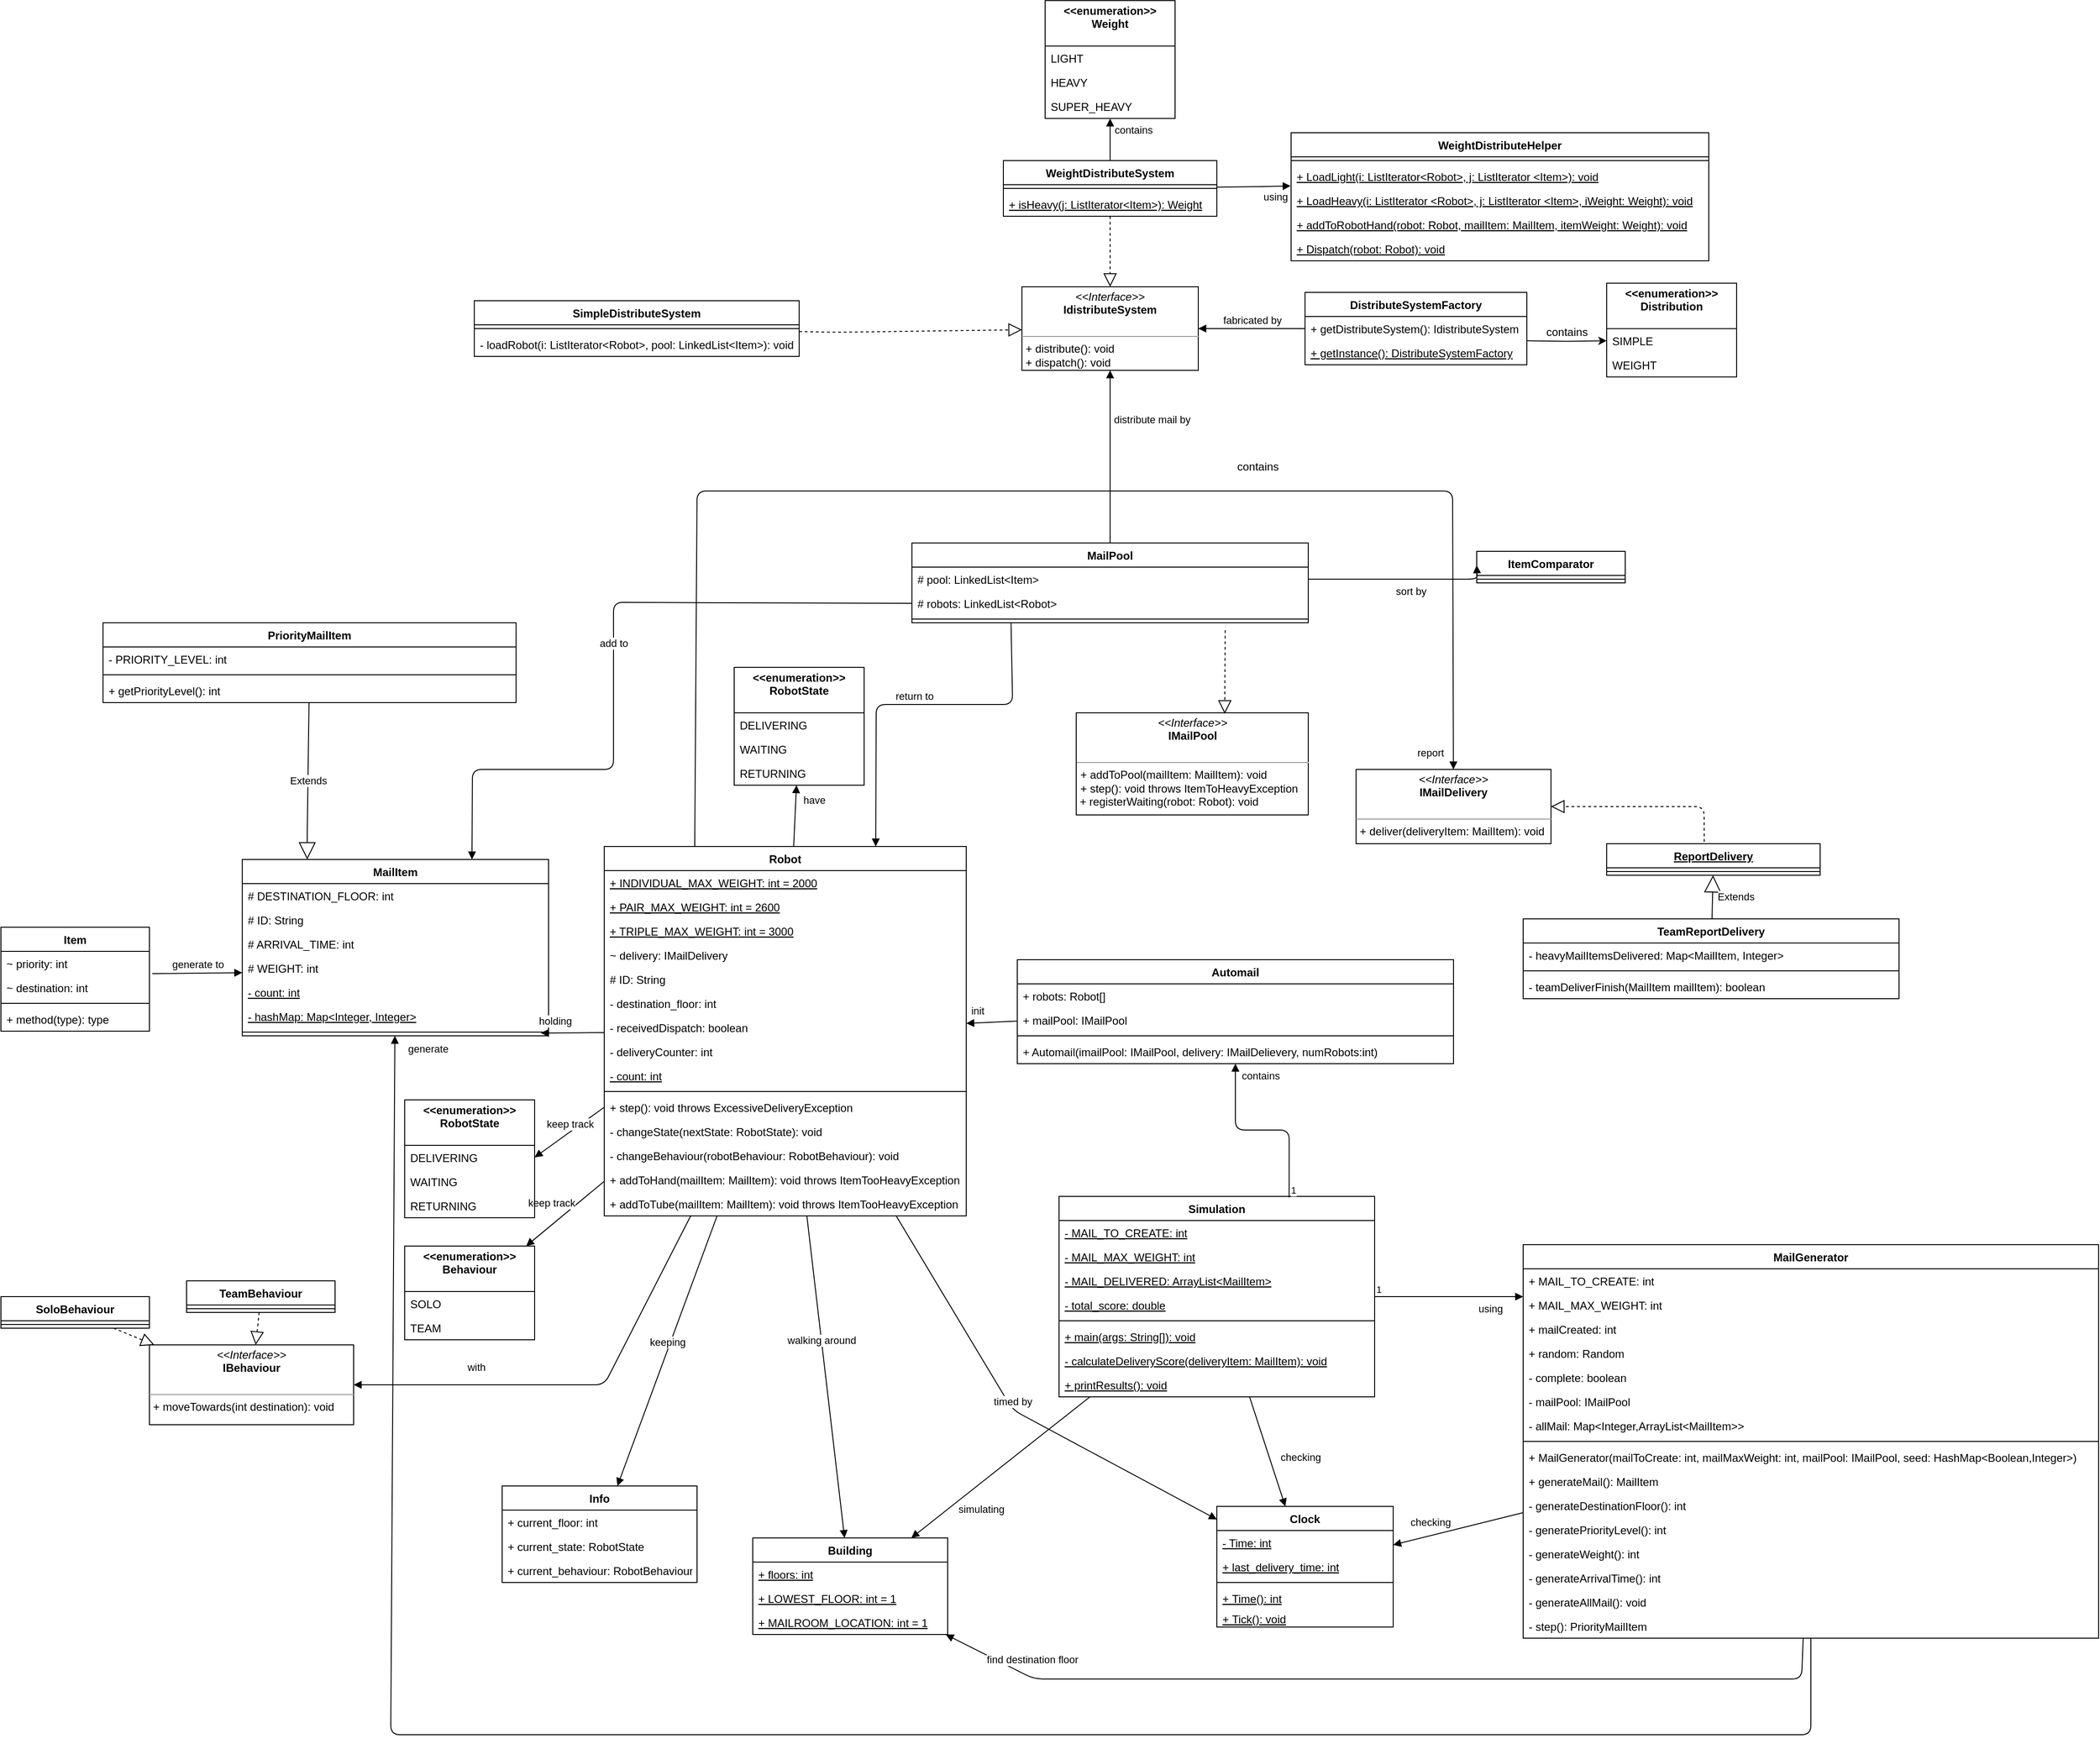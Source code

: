 <mxfile version="10.6.5" type="device"><diagram id="WMBy4JNzaj6uFM6D7WlH" name="Page-1"><mxGraphModel dx="3984" dy="2542" grid="1" gridSize="10" guides="1" tooltips="1" connect="1" arrows="1" fold="1" page="1" pageScale="1" pageWidth="827" pageHeight="1169" math="0" shadow="0"><root><mxCell id="0"/><mxCell id="1" parent="0"/><mxCell id="nnWmIQtjTR-0IdJRERVG-1" value="Simulation" style="swimlane;fontStyle=1;align=center;verticalAlign=top;childLayout=stackLayout;horizontal=1;startSize=26;horizontalStack=0;resizeParent=1;resizeParentMax=0;resizeLast=0;collapsible=1;marginBottom=0;" parent="1" vertex="1"><mxGeometry x="-50" y="510" width="340" height="216" as="geometry"/></mxCell><mxCell id="nnWmIQtjTR-0IdJRERVG-2" value="- MAIL_TO_CREATE: int&#10;&#10;" style="text;strokeColor=none;fillColor=none;align=left;verticalAlign=top;spacingLeft=4;spacingRight=4;overflow=hidden;rotatable=0;points=[[0,0.5],[1,0.5]];portConstraint=eastwest;fontStyle=4" parent="nnWmIQtjTR-0IdJRERVG-1" vertex="1"><mxGeometry y="26" width="340" height="26" as="geometry"/></mxCell><mxCell id="nnWmIQtjTR-0IdJRERVG-5" value="- MAIL_MAX_WEIGHT: int&#10;" style="text;strokeColor=none;fillColor=none;align=left;verticalAlign=top;spacingLeft=4;spacingRight=4;overflow=hidden;rotatable=0;points=[[0,0.5],[1,0.5]];portConstraint=eastwest;fontStyle=4" parent="nnWmIQtjTR-0IdJRERVG-1" vertex="1"><mxGeometry y="52" width="340" height="26" as="geometry"/></mxCell><mxCell id="nnWmIQtjTR-0IdJRERVG-6" value="- MAIL_DELIVERED: ArrayList&lt;MailItem&gt;&#10;" style="text;strokeColor=none;fillColor=none;align=left;verticalAlign=top;spacingLeft=4;spacingRight=4;overflow=hidden;rotatable=0;points=[[0,0.5],[1,0.5]];portConstraint=eastwest;fontStyle=4" parent="nnWmIQtjTR-0IdJRERVG-1" vertex="1"><mxGeometry y="78" width="340" height="26" as="geometry"/></mxCell><mxCell id="nnWmIQtjTR-0IdJRERVG-7" value="- total_score: double&#10;" style="text;strokeColor=none;fillColor=none;align=left;verticalAlign=top;spacingLeft=4;spacingRight=4;overflow=hidden;rotatable=0;points=[[0,0.5],[1,0.5]];portConstraint=eastwest;fontStyle=4" parent="nnWmIQtjTR-0IdJRERVG-1" vertex="1"><mxGeometry y="104" width="340" height="26" as="geometry"/></mxCell><mxCell id="nnWmIQtjTR-0IdJRERVG-3" value="" style="line;strokeWidth=1;fillColor=none;align=left;verticalAlign=middle;spacingTop=-1;spacingLeft=3;spacingRight=3;rotatable=0;labelPosition=right;points=[];portConstraint=eastwest;" parent="nnWmIQtjTR-0IdJRERVG-1" vertex="1"><mxGeometry y="130" width="340" height="8" as="geometry"/></mxCell><mxCell id="nnWmIQtjTR-0IdJRERVG-4" value="+ main(args: String[]): void" style="text;strokeColor=none;fillColor=none;align=left;verticalAlign=top;spacingLeft=4;spacingRight=4;overflow=hidden;rotatable=0;points=[[0,0.5],[1,0.5]];portConstraint=eastwest;fontStyle=4" parent="nnWmIQtjTR-0IdJRERVG-1" vertex="1"><mxGeometry y="138" width="340" height="26" as="geometry"/></mxCell><mxCell id="nnWmIQtjTR-0IdJRERVG-8" value="- calculateDeliveryScore(deliveryItem: MailItem): void&#10;" style="text;strokeColor=none;fillColor=none;align=left;verticalAlign=top;spacingLeft=4;spacingRight=4;overflow=hidden;rotatable=0;points=[[0,0.5],[1,0.5]];portConstraint=eastwest;fontStyle=4" parent="nnWmIQtjTR-0IdJRERVG-1" vertex="1"><mxGeometry y="164" width="340" height="26" as="geometry"/></mxCell><mxCell id="nnWmIQtjTR-0IdJRERVG-9" value="+ printResults(): void&#10;" style="text;strokeColor=none;fillColor=none;align=left;verticalAlign=top;spacingLeft=4;spacingRight=4;overflow=hidden;rotatable=0;points=[[0,0.5],[1,0.5]];portConstraint=eastwest;fontStyle=4" parent="nnWmIQtjTR-0IdJRERVG-1" vertex="1"><mxGeometry y="190" width="340" height="26" as="geometry"/></mxCell><mxCell id="nnWmIQtjTR-0IdJRERVG-10" value="ReportDelivery" style="swimlane;fontStyle=5;align=center;verticalAlign=top;childLayout=stackLayout;horizontal=1;startSize=26;horizontalStack=0;resizeParent=1;resizeParentMax=0;resizeLast=0;collapsible=1;marginBottom=0;" parent="1" vertex="1"><mxGeometry x="540" y="130" width="230" height="34" as="geometry"/></mxCell><mxCell id="nnWmIQtjTR-0IdJRERVG-12" value="" style="line;strokeWidth=1;fillColor=none;align=left;verticalAlign=middle;spacingTop=-1;spacingLeft=3;spacingRight=3;rotatable=0;labelPosition=right;points=[];portConstraint=eastwest;" parent="nnWmIQtjTR-0IdJRERVG-10" vertex="1"><mxGeometry y="26" width="230" height="8" as="geometry"/></mxCell><mxCell id="nnWmIQtjTR-0IdJRERVG-21" value="&lt;p style=&quot;margin: 0px ; margin-top: 4px ; text-align: center&quot;&gt;&lt;i&gt;&amp;lt;&amp;lt;Interface&amp;gt;&amp;gt;&lt;/i&gt;&lt;br&gt;&lt;b&gt;IMailDelivery&lt;/b&gt;&lt;/p&gt;&lt;p style=&quot;margin: 0px ; margin-left: 4px&quot;&gt;&lt;br&gt;&lt;/p&gt;&lt;hr size=&quot;1&quot;&gt;&lt;p style=&quot;margin: 0px ; margin-left: 4px&quot;&gt;+ deliver(deliveryItem: MailItem): void&lt;br&gt;&lt;/p&gt;&lt;div&gt;&lt;br&gt;&lt;/div&gt;" style="verticalAlign=top;align=left;overflow=fill;fontSize=12;fontFamily=Helvetica;html=1;" parent="1" vertex="1"><mxGeometry x="270" y="50" width="210" height="80" as="geometry"/></mxCell><mxCell id="nnWmIQtjTR-0IdJRERVG-22" value="" style="endArrow=block;dashed=1;endFill=0;endSize=12;html=1;exitX=0.457;exitY=-0.059;exitDx=0;exitDy=0;exitPerimeter=0;" parent="1" source="nnWmIQtjTR-0IdJRERVG-10" target="nnWmIQtjTR-0IdJRERVG-21" edge="1"><mxGeometry width="160" relative="1" as="geometry"><mxPoint x="610" y="90" as="sourcePoint"/><mxPoint x="690" y="40" as="targetPoint"/><Array as="points"><mxPoint x="645" y="90"/></Array></mxGeometry></mxCell><mxCell id="KA7qS1q_nax6z3Kg3rgi-1" value="Automail" style="swimlane;fontStyle=1;align=center;verticalAlign=top;childLayout=stackLayout;horizontal=1;startSize=26;horizontalStack=0;resizeParent=1;resizeParentMax=0;resizeLast=0;collapsible=1;marginBottom=0;" parent="1" vertex="1"><mxGeometry x="-95" y="255" width="470" height="112" as="geometry"/></mxCell><mxCell id="KA7qS1q_nax6z3Kg3rgi-2" value="+ robots: Robot[]" style="text;strokeColor=none;fillColor=none;align=left;verticalAlign=top;spacingLeft=4;spacingRight=4;overflow=hidden;rotatable=0;points=[[0,0.5],[1,0.5]];portConstraint=eastwest;" parent="KA7qS1q_nax6z3Kg3rgi-1" vertex="1"><mxGeometry y="26" width="470" height="26" as="geometry"/></mxCell><mxCell id="KA7qS1q_nax6z3Kg3rgi-5" value="+ mailPool: IMailPool" style="text;strokeColor=none;fillColor=none;align=left;verticalAlign=top;spacingLeft=4;spacingRight=4;overflow=hidden;rotatable=0;points=[[0,0.5],[1,0.5]];portConstraint=eastwest;" parent="KA7qS1q_nax6z3Kg3rgi-1" vertex="1"><mxGeometry y="52" width="470" height="26" as="geometry"/></mxCell><mxCell id="KA7qS1q_nax6z3Kg3rgi-3" value="" style="line;strokeWidth=1;fillColor=none;align=left;verticalAlign=middle;spacingTop=-1;spacingLeft=3;spacingRight=3;rotatable=0;labelPosition=right;points=[];portConstraint=eastwest;" parent="KA7qS1q_nax6z3Kg3rgi-1" vertex="1"><mxGeometry y="78" width="470" height="8" as="geometry"/></mxCell><mxCell id="KA7qS1q_nax6z3Kg3rgi-4" value="+ Automail(imailPool: IMailPool, delivery: IMailDelievery, numRobots:int)&#10;&#10;" style="text;strokeColor=none;fillColor=none;align=left;verticalAlign=top;spacingLeft=4;spacingRight=4;overflow=hidden;rotatable=0;points=[[0,0.5],[1,0.5]];portConstraint=eastwest;" parent="KA7qS1q_nax6z3Kg3rgi-1" vertex="1"><mxGeometry y="86" width="470" height="26" as="geometry"/></mxCell><mxCell id="KA7qS1q_nax6z3Kg3rgi-8" value="contains&lt;br&gt;" style="endArrow=block;endFill=1;html=1;edgeStyle=orthogonalEdgeStyle;align=left;verticalAlign=top;exitX=0.729;exitY=0.005;exitDx=0;exitDy=0;exitPerimeter=0;" parent="1" source="nnWmIQtjTR-0IdJRERVG-1" target="KA7qS1q_nax6z3Kg3rgi-1" edge="1"><mxGeometry x="1" y="-5" relative="1" as="geometry"><mxPoint x="-100" y="750" as="sourcePoint"/><mxPoint x="60" y="750" as="targetPoint"/><mxPoint as="offset"/></mxGeometry></mxCell><mxCell id="KA7qS1q_nax6z3Kg3rgi-9" value="1" style="resizable=0;html=1;align=left;verticalAlign=bottom;labelBackgroundColor=#ffffff;fontSize=10;" parent="KA7qS1q_nax6z3Kg3rgi-8" connectable="0" vertex="1"><mxGeometry x="-1" relative="1" as="geometry"/></mxCell><mxCell id="KA7qS1q_nax6z3Kg3rgi-12" value="&lt;p style=&quot;margin: 0px ; margin-top: 4px ; text-align: center&quot;&gt;&lt;i&gt;&amp;lt;&amp;lt;Interface&amp;gt;&amp;gt;&lt;/i&gt;&lt;br&gt;&lt;b&gt;IMailPool&lt;/b&gt;&lt;/p&gt;&lt;p style=&quot;margin: 0px ; margin-left: 4px&quot;&gt;&lt;br&gt;&lt;/p&gt;&lt;hr size=&quot;1&quot;&gt;&lt;p style=&quot;margin: 0px ; margin-left: 4px&quot;&gt;+ addToPool(mailItem: MailItem): void&lt;br&gt;&lt;/p&gt;&lt;p style=&quot;margin: 0px ; margin-left: 4px&quot;&gt;+ step(): void throws ItemToHeavyException&lt;br&gt;&lt;/p&gt;&lt;div&gt;&amp;nbsp;+ registerWaiting(robot: Robot): void&lt;br&gt;&lt;/div&gt;" style="verticalAlign=top;align=left;overflow=fill;fontSize=12;fontFamily=Helvetica;html=1;" parent="1" vertex="1"><mxGeometry x="-31.5" y="-11" width="250" height="110" as="geometry"/></mxCell><mxCell id="KA7qS1q_nax6z3Kg3rgi-16" value="MailPool" style="swimlane;fontStyle=1;align=center;verticalAlign=top;childLayout=stackLayout;horizontal=1;startSize=26;horizontalStack=0;resizeParent=1;resizeParentMax=0;resizeLast=0;collapsible=1;marginBottom=0;" parent="1" vertex="1"><mxGeometry x="-208.5" y="-194" width="427" height="86" as="geometry"/></mxCell><mxCell id="KA7qS1q_nax6z3Kg3rgi-17" value="# pool: LinkedList&lt;Item&gt;" style="text;strokeColor=none;fillColor=none;align=left;verticalAlign=top;spacingLeft=4;spacingRight=4;overflow=hidden;rotatable=0;points=[[0,0.5],[1,0.5]];portConstraint=eastwest;" parent="KA7qS1q_nax6z3Kg3rgi-16" vertex="1"><mxGeometry y="26" width="427" height="26" as="geometry"/></mxCell><mxCell id="KA7qS1q_nax6z3Kg3rgi-23" value="# robots: LinkedList&lt;Robot&gt;" style="text;strokeColor=none;fillColor=none;align=left;verticalAlign=top;spacingLeft=4;spacingRight=4;overflow=hidden;rotatable=0;points=[[0,0.5],[1,0.5]];portConstraint=eastwest;" parent="KA7qS1q_nax6z3Kg3rgi-16" vertex="1"><mxGeometry y="52" width="427" height="26" as="geometry"/></mxCell><mxCell id="KA7qS1q_nax6z3Kg3rgi-18" value="" style="line;strokeWidth=1;fillColor=none;align=left;verticalAlign=middle;spacingTop=-1;spacingLeft=3;spacingRight=3;rotatable=0;labelPosition=right;points=[];portConstraint=eastwest;" parent="KA7qS1q_nax6z3Kg3rgi-16" vertex="1"><mxGeometry y="78" width="427" height="8" as="geometry"/></mxCell><mxCell id="KA7qS1q_nax6z3Kg3rgi-25" value="Robot" style="swimlane;fontStyle=1;align=center;verticalAlign=top;childLayout=stackLayout;horizontal=1;startSize=26;horizontalStack=0;resizeParent=1;resizeParentMax=0;resizeLast=0;collapsible=1;marginBottom=0;" parent="1" vertex="1"><mxGeometry x="-540" y="133" width="390" height="398" as="geometry"/></mxCell><mxCell id="KA7qS1q_nax6z3Kg3rgi-26" value="+ INDIVIDUAL_MAX_WEIGHT: int = 2000&#10;" style="text;strokeColor=none;fillColor=none;align=left;verticalAlign=top;spacingLeft=4;spacingRight=4;overflow=hidden;rotatable=0;points=[[0,0.5],[1,0.5]];portConstraint=eastwest;fontStyle=4" parent="KA7qS1q_nax6z3Kg3rgi-25" vertex="1"><mxGeometry y="26" width="390" height="26" as="geometry"/></mxCell><mxCell id="KA7qS1q_nax6z3Kg3rgi-29" value="+ PAIR_MAX_WEIGHT: int = 2600&#10;" style="text;strokeColor=none;fillColor=none;align=left;verticalAlign=top;spacingLeft=4;spacingRight=4;overflow=hidden;rotatable=0;points=[[0,0.5],[1,0.5]];portConstraint=eastwest;fontStyle=4" parent="KA7qS1q_nax6z3Kg3rgi-25" vertex="1"><mxGeometry y="52" width="390" height="26" as="geometry"/></mxCell><mxCell id="KA7qS1q_nax6z3Kg3rgi-30" value="+ TRIPLE_MAX_WEIGHT: int = 3000&#10;" style="text;strokeColor=none;fillColor=none;align=left;verticalAlign=top;spacingLeft=4;spacingRight=4;overflow=hidden;rotatable=0;points=[[0,0.5],[1,0.5]];portConstraint=eastwest;fontStyle=4" parent="KA7qS1q_nax6z3Kg3rgi-25" vertex="1"><mxGeometry y="78" width="390" height="26" as="geometry"/></mxCell><mxCell id="KA7qS1q_nax6z3Kg3rgi-31" value="~ delivery: IMailDelivery&#10;" style="text;strokeColor=none;fillColor=none;align=left;verticalAlign=top;spacingLeft=4;spacingRight=4;overflow=hidden;rotatable=0;points=[[0,0.5],[1,0.5]];portConstraint=eastwest;fontStyle=0" parent="KA7qS1q_nax6z3Kg3rgi-25" vertex="1"><mxGeometry y="104" width="390" height="26" as="geometry"/></mxCell><mxCell id="KA7qS1q_nax6z3Kg3rgi-32" value="# ID: String&#10;" style="text;strokeColor=none;fillColor=none;align=left;verticalAlign=top;spacingLeft=4;spacingRight=4;overflow=hidden;rotatable=0;points=[[0,0.5],[1,0.5]];portConstraint=eastwest;fontStyle=0" parent="KA7qS1q_nax6z3Kg3rgi-25" vertex="1"><mxGeometry y="130" width="390" height="26" as="geometry"/></mxCell><mxCell id="KA7qS1q_nax6z3Kg3rgi-46" value="- destination_floor: int&#10;" style="text;strokeColor=none;fillColor=none;align=left;verticalAlign=top;spacingLeft=4;spacingRight=4;overflow=hidden;rotatable=0;points=[[0,0.5],[1,0.5]];portConstraint=eastwest;fontStyle=0" parent="KA7qS1q_nax6z3Kg3rgi-25" vertex="1"><mxGeometry y="156" width="390" height="26" as="geometry"/></mxCell><mxCell id="KA7qS1q_nax6z3Kg3rgi-52" value="- receivedDispatch: boolean&#10;" style="text;strokeColor=none;fillColor=none;align=left;verticalAlign=top;spacingLeft=4;spacingRight=4;overflow=hidden;rotatable=0;points=[[0,0.5],[1,0.5]];portConstraint=eastwest;fontStyle=0" parent="KA7qS1q_nax6z3Kg3rgi-25" vertex="1"><mxGeometry y="182" width="390" height="26" as="geometry"/></mxCell><mxCell id="KA7qS1q_nax6z3Kg3rgi-70" value="- deliveryCounter: int&#10;" style="text;strokeColor=none;fillColor=none;align=left;verticalAlign=top;spacingLeft=4;spacingRight=4;overflow=hidden;rotatable=0;points=[[0,0.5],[1,0.5]];portConstraint=eastwest;fontStyle=0" parent="KA7qS1q_nax6z3Kg3rgi-25" vertex="1"><mxGeometry y="208" width="390" height="26" as="geometry"/></mxCell><mxCell id="KA7qS1q_nax6z3Kg3rgi-98" value="- count: int&#10;" style="text;strokeColor=none;fillColor=none;align=left;verticalAlign=top;spacingLeft=4;spacingRight=4;overflow=hidden;rotatable=0;points=[[0,0.5],[1,0.5]];portConstraint=eastwest;fontStyle=4" parent="KA7qS1q_nax6z3Kg3rgi-25" vertex="1"><mxGeometry y="234" width="390" height="26" as="geometry"/></mxCell><mxCell id="KA7qS1q_nax6z3Kg3rgi-27" value="" style="line;strokeWidth=1;fillColor=none;align=left;verticalAlign=middle;spacingTop=-1;spacingLeft=3;spacingRight=3;rotatable=0;labelPosition=right;points=[];portConstraint=eastwest;" parent="KA7qS1q_nax6z3Kg3rgi-25" vertex="1"><mxGeometry y="260" width="390" height="8" as="geometry"/></mxCell><mxCell id="KA7qS1q_nax6z3Kg3rgi-88" value="+ step(): void throws ExcessiveDeliveryException&#10;" style="text;strokeColor=none;fillColor=none;align=left;verticalAlign=top;spacingLeft=4;spacingRight=4;overflow=hidden;rotatable=0;points=[[0,0.5],[1,0.5]];portConstraint=eastwest;" parent="KA7qS1q_nax6z3Kg3rgi-25" vertex="1"><mxGeometry y="268" width="390" height="26" as="geometry"/></mxCell><mxCell id="KA7qS1q_nax6z3Kg3rgi-94" value="- changeState(nextState: RobotState): void&#10;" style="text;strokeColor=none;fillColor=none;align=left;verticalAlign=top;spacingLeft=4;spacingRight=4;overflow=hidden;rotatable=0;points=[[0,0.5],[1,0.5]];portConstraint=eastwest;" parent="KA7qS1q_nax6z3Kg3rgi-25" vertex="1"><mxGeometry y="294" width="390" height="26" as="geometry"/></mxCell><mxCell id="0-s6yLmF2uElzTQCqAU0-92" value="- changeBehaviour(robotBehaviour: RobotBehaviour): void&#10;" style="text;strokeColor=none;fillColor=none;align=left;verticalAlign=top;spacingLeft=4;spacingRight=4;overflow=hidden;rotatable=0;points=[[0,0.5],[1,0.5]];portConstraint=eastwest;" parent="KA7qS1q_nax6z3Kg3rgi-25" vertex="1"><mxGeometry y="320" width="390" height="26" as="geometry"/></mxCell><mxCell id="KA7qS1q_nax6z3Kg3rgi-100" value="+ addToHand(mailItem: MailItem): void throws ItemTooHeavyException&#10;" style="text;strokeColor=none;fillColor=none;align=left;verticalAlign=top;spacingLeft=4;spacingRight=4;overflow=hidden;rotatable=0;points=[[0,0.5],[1,0.5]];portConstraint=eastwest;" parent="KA7qS1q_nax6z3Kg3rgi-25" vertex="1"><mxGeometry y="346" width="390" height="26" as="geometry"/></mxCell><mxCell id="KA7qS1q_nax6z3Kg3rgi-104" value="+ addToTube(mailItem: MailItem): void throws ItemTooHeavyException&#10;" style="text;strokeColor=none;fillColor=none;align=left;verticalAlign=top;spacingLeft=4;spacingRight=4;overflow=hidden;rotatable=0;points=[[0,0.5],[1,0.5]];portConstraint=eastwest;" parent="KA7qS1q_nax6z3Kg3rgi-25" vertex="1"><mxGeometry y="372" width="390" height="26" as="geometry"/></mxCell><mxCell id="KA7qS1q_nax6z3Kg3rgi-40" value="&lt;&lt;enumeration&gt;&gt;&#10;RobotState&#10; " style="swimlane;fontStyle=1;childLayout=stackLayout;horizontal=1;startSize=49;fillColor=none;horizontalStack=0;resizeParent=1;resizeParentMax=0;resizeLast=0;collapsible=1;marginBottom=0;" parent="1" vertex="1"><mxGeometry x="-400" y="-60" width="140" height="127" as="geometry"/></mxCell><mxCell id="KA7qS1q_nax6z3Kg3rgi-41" value="DELIVERING" style="text;strokeColor=none;fillColor=none;align=left;verticalAlign=top;spacingLeft=4;spacingRight=4;overflow=hidden;rotatable=0;points=[[0,0.5],[1,0.5]];portConstraint=eastwest;" parent="KA7qS1q_nax6z3Kg3rgi-40" vertex="1"><mxGeometry y="49" width="140" height="26" as="geometry"/></mxCell><mxCell id="KA7qS1q_nax6z3Kg3rgi-42" value="WAITING" style="text;strokeColor=none;fillColor=none;align=left;verticalAlign=top;spacingLeft=4;spacingRight=4;overflow=hidden;rotatable=0;points=[[0,0.5],[1,0.5]];portConstraint=eastwest;" parent="KA7qS1q_nax6z3Kg3rgi-40" vertex="1"><mxGeometry y="75" width="140" height="26" as="geometry"/></mxCell><mxCell id="KA7qS1q_nax6z3Kg3rgi-43" value="RETURNING" style="text;strokeColor=none;fillColor=none;align=left;verticalAlign=top;spacingLeft=4;spacingRight=4;overflow=hidden;rotatable=0;points=[[0,0.5],[1,0.5]];portConstraint=eastwest;" parent="KA7qS1q_nax6z3Kg3rgi-40" vertex="1"><mxGeometry y="101" width="140" height="26" as="geometry"/></mxCell><mxCell id="KA7qS1q_nax6z3Kg3rgi-44" value="have&lt;br&gt;" style="html=1;verticalAlign=bottom;endArrow=block;" parent="1" source="KA7qS1q_nax6z3Kg3rgi-25" target="KA7qS1q_nax6z3Kg3rgi-40" edge="1"><mxGeometry x="0.27" y="-20" width="80" relative="1" as="geometry"><mxPoint x="-330" y="130" as="sourcePoint"/><mxPoint x="-430" y="32" as="targetPoint"/><Array as="points"/><mxPoint as="offset"/></mxGeometry></mxCell><mxCell id="KA7qS1q_nax6z3Kg3rgi-48" value="init&lt;br&gt;" style="html=1;verticalAlign=bottom;endArrow=block;" parent="1" source="KA7qS1q_nax6z3Kg3rgi-1" target="KA7qS1q_nax6z3Kg3rgi-25" edge="1"><mxGeometry x="0.539" y="-4" width="80" relative="1" as="geometry"><mxPoint x="-100" y="304" as="sourcePoint"/><mxPoint x="-140" y="320" as="targetPoint"/><Array as="points"/><mxPoint as="offset"/></mxGeometry></mxCell><mxCell id="KA7qS1q_nax6z3Kg3rgi-51" value="report&lt;br&gt;" style="html=1;verticalAlign=bottom;endArrow=block;exitX=0.25;exitY=0;exitDx=0;exitDy=0;" parent="1" source="KA7qS1q_nax6z3Kg3rgi-25" target="nnWmIQtjTR-0IdJRERVG-21" edge="1"><mxGeometry x="0.987" y="-25" width="80" relative="1" as="geometry"><mxPoint x="-200" y="409.5" as="sourcePoint"/><mxPoint x="-120" y="409.5" as="targetPoint"/><Array as="points"><mxPoint x="-440" y="-250"/><mxPoint x="374" y="-250"/></Array><mxPoint as="offset"/></mxGeometry></mxCell><mxCell id="KA7qS1q_nax6z3Kg3rgi-54" value="MailItem" style="swimlane;fontStyle=1;align=center;verticalAlign=top;childLayout=stackLayout;horizontal=1;startSize=26;horizontalStack=0;resizeParent=1;resizeParentMax=0;resizeLast=0;collapsible=1;marginBottom=0;" parent="1" vertex="1"><mxGeometry x="-930" y="147" width="330" height="190" as="geometry"/></mxCell><mxCell id="KA7qS1q_nax6z3Kg3rgi-55" value="# DESTINATION_FLOOR: int&#10;" style="text;strokeColor=none;fillColor=none;align=left;verticalAlign=top;spacingLeft=4;spacingRight=4;overflow=hidden;rotatable=0;points=[[0,0.5],[1,0.5]];portConstraint=eastwest;fontStyle=0" parent="KA7qS1q_nax6z3Kg3rgi-54" vertex="1"><mxGeometry y="26" width="330" height="26" as="geometry"/></mxCell><mxCell id="KA7qS1q_nax6z3Kg3rgi-58" value="# ID: String&#10;" style="text;strokeColor=none;fillColor=none;align=left;verticalAlign=top;spacingLeft=4;spacingRight=4;overflow=hidden;rotatable=0;points=[[0,0.5],[1,0.5]];portConstraint=eastwest;fontStyle=0" parent="KA7qS1q_nax6z3Kg3rgi-54" vertex="1"><mxGeometry y="52" width="330" height="26" as="geometry"/></mxCell><mxCell id="KA7qS1q_nax6z3Kg3rgi-59" value="# ARRIVAL_TIME: int&#10;" style="text;strokeColor=none;fillColor=none;align=left;verticalAlign=top;spacingLeft=4;spacingRight=4;overflow=hidden;rotatable=0;points=[[0,0.5],[1,0.5]];portConstraint=eastwest;fontStyle=0" parent="KA7qS1q_nax6z3Kg3rgi-54" vertex="1"><mxGeometry y="78" width="330" height="26" as="geometry"/></mxCell><mxCell id="yRvU2GB9vYJJL15PAZtt-32" value="# WEIGHT: int&#10;" style="text;strokeColor=none;fillColor=none;align=left;verticalAlign=top;spacingLeft=4;spacingRight=4;overflow=hidden;rotatable=0;points=[[0,0.5],[1,0.5]];portConstraint=eastwest;fontStyle=0" vertex="1" parent="KA7qS1q_nax6z3Kg3rgi-54"><mxGeometry y="104" width="330" height="26" as="geometry"/></mxCell><mxCell id="yRvU2GB9vYJJL15PAZtt-33" value="- count: int&#10;" style="text;strokeColor=none;fillColor=none;align=left;verticalAlign=top;spacingLeft=4;spacingRight=4;overflow=hidden;rotatable=0;points=[[0,0.5],[1,0.5]];portConstraint=eastwest;fontStyle=4" vertex="1" parent="KA7qS1q_nax6z3Kg3rgi-54"><mxGeometry y="130" width="330" height="26" as="geometry"/></mxCell><mxCell id="KA7qS1q_nax6z3Kg3rgi-60" value="- hashMap: Map&lt;Integer, Integer&gt;&#10;" style="text;strokeColor=none;fillColor=none;align=left;verticalAlign=top;spacingLeft=4;spacingRight=4;overflow=hidden;rotatable=0;points=[[0,0.5],[1,0.5]];portConstraint=eastwest;fontStyle=4" parent="KA7qS1q_nax6z3Kg3rgi-54" vertex="1"><mxGeometry y="156" width="330" height="26" as="geometry"/></mxCell><mxCell id="KA7qS1q_nax6z3Kg3rgi-56" value="" style="line;strokeWidth=1;fillColor=none;align=left;verticalAlign=middle;spacingTop=-1;spacingLeft=3;spacingRight=3;rotatable=0;labelPosition=right;points=[];portConstraint=eastwest;" parent="KA7qS1q_nax6z3Kg3rgi-54" vertex="1"><mxGeometry y="182" width="330" height="8" as="geometry"/></mxCell><mxCell id="KA7qS1q_nax6z3Kg3rgi-68" value="holding&lt;br&gt;" style="html=1;verticalAlign=bottom;endArrow=block;entryX=0.975;entryY=0.625;entryDx=0;entryDy=0;entryPerimeter=0;" parent="1" source="KA7qS1q_nax6z3Kg3rgi-25" target="KA7qS1q_nax6z3Kg3rgi-56" edge="1"><mxGeometry x="0.539" y="-4" width="80" relative="1" as="geometry"><mxPoint x="-570" y="410.5" as="sourcePoint"/><mxPoint x="-600.667" y="384" as="targetPoint"/><mxPoint as="offset"/></mxGeometry></mxCell><mxCell id="KA7qS1q_nax6z3Kg3rgi-113" value="contains&lt;br&gt;" style="text;html=1;" parent="1" vertex="1"><mxGeometry x="140" y="-290" width="60" height="30" as="geometry"/></mxCell><mxCell id="KA7qS1q_nax6z3Kg3rgi-121" value="Extends" style="endArrow=block;endSize=16;endFill=0;html=1;" parent="1" source="KA7qS1q_nax6z3Kg3rgi-126" target="KA7qS1q_nax6z3Kg3rgi-54" edge="1"><mxGeometry width="160" relative="1" as="geometry"><mxPoint x="-765" y="30" as="sourcePoint"/><mxPoint x="-950" y="244" as="targetPoint"/><Array as="points"><mxPoint x="-860" y="120"/><mxPoint x="-860" y="147"/></Array></mxGeometry></mxCell><mxCell id="KA7qS1q_nax6z3Kg3rgi-126" value="PriorityMailItem" style="swimlane;fontStyle=1;align=center;verticalAlign=top;childLayout=stackLayout;horizontal=1;startSize=26;horizontalStack=0;resizeParent=1;resizeParentMax=0;resizeLast=0;collapsible=1;marginBottom=0;" parent="1" vertex="1"><mxGeometry x="-1080" y="-108" width="445" height="86" as="geometry"/></mxCell><mxCell id="KA7qS1q_nax6z3Kg3rgi-127" value="- PRIORITY_LEVEL: int&#10;" style="text;strokeColor=none;fillColor=none;align=left;verticalAlign=top;spacingLeft=4;spacingRight=4;overflow=hidden;rotatable=0;points=[[0,0.5],[1,0.5]];portConstraint=eastwest;" parent="KA7qS1q_nax6z3Kg3rgi-126" vertex="1"><mxGeometry y="26" width="445" height="26" as="geometry"/></mxCell><mxCell id="KA7qS1q_nax6z3Kg3rgi-128" value="" style="line;strokeWidth=1;fillColor=none;align=left;verticalAlign=middle;spacingTop=-1;spacingLeft=3;spacingRight=3;rotatable=0;labelPosition=right;points=[];portConstraint=eastwest;" parent="KA7qS1q_nax6z3Kg3rgi-126" vertex="1"><mxGeometry y="52" width="445" height="8" as="geometry"/></mxCell><mxCell id="KA7qS1q_nax6z3Kg3rgi-130" value="+ getPriorityLevel(): int" style="text;strokeColor=none;fillColor=none;align=left;verticalAlign=top;spacingLeft=4;spacingRight=4;overflow=hidden;rotatable=0;points=[[0,0.5],[1,0.5]];portConstraint=eastwest;" parent="KA7qS1q_nax6z3Kg3rgi-126" vertex="1"><mxGeometry y="60" width="445" height="26" as="geometry"/></mxCell><mxCell id="KA7qS1q_nax6z3Kg3rgi-132" value="Clock" style="swimlane;fontStyle=1;align=center;verticalAlign=top;childLayout=stackLayout;horizontal=1;startSize=26;horizontalStack=0;resizeParent=1;resizeParentMax=0;resizeLast=0;collapsible=1;marginBottom=0;" parent="1" vertex="1"><mxGeometry x="120" y="844" width="190" height="130" as="geometry"/></mxCell><mxCell id="KA7qS1q_nax6z3Kg3rgi-133" value="- Time: int" style="text;strokeColor=none;fillColor=none;align=left;verticalAlign=top;spacingLeft=4;spacingRight=4;overflow=hidden;rotatable=0;points=[[0,0.5],[1,0.5]];portConstraint=eastwest;fontStyle=4" parent="KA7qS1q_nax6z3Kg3rgi-132" vertex="1"><mxGeometry y="26" width="190" height="26" as="geometry"/></mxCell><mxCell id="KA7qS1q_nax6z3Kg3rgi-136" value="+ last_delivery_time: int&#10;" style="text;strokeColor=none;fillColor=none;align=left;verticalAlign=top;spacingLeft=4;spacingRight=4;overflow=hidden;rotatable=0;points=[[0,0.5],[1,0.5]];portConstraint=eastwest;fontStyle=4" parent="KA7qS1q_nax6z3Kg3rgi-132" vertex="1"><mxGeometry y="52" width="190" height="26" as="geometry"/></mxCell><mxCell id="KA7qS1q_nax6z3Kg3rgi-134" value="" style="line;strokeWidth=1;fillColor=none;align=left;verticalAlign=middle;spacingTop=-1;spacingLeft=3;spacingRight=3;rotatable=0;labelPosition=right;points=[];portConstraint=eastwest;" parent="KA7qS1q_nax6z3Kg3rgi-132" vertex="1"><mxGeometry y="78" width="190" height="8" as="geometry"/></mxCell><mxCell id="KA7qS1q_nax6z3Kg3rgi-135" value="+ Time(): int&#10;" style="text;strokeColor=none;fillColor=none;align=left;verticalAlign=top;spacingLeft=4;spacingRight=4;overflow=hidden;rotatable=0;points=[[0,0.5],[1,0.5]];portConstraint=eastwest;fontStyle=4" parent="KA7qS1q_nax6z3Kg3rgi-132" vertex="1"><mxGeometry y="86" width="190" height="22" as="geometry"/></mxCell><mxCell id="KA7qS1q_nax6z3Kg3rgi-137" value="+ Tick(): void&#10;" style="text;strokeColor=none;fillColor=none;align=left;verticalAlign=top;spacingLeft=4;spacingRight=4;overflow=hidden;rotatable=0;points=[[0,0.5],[1,0.5]];portConstraint=eastwest;fontStyle=4" parent="KA7qS1q_nax6z3Kg3rgi-132" vertex="1"><mxGeometry y="108" width="190" height="22" as="geometry"/></mxCell><mxCell id="KA7qS1q_nax6z3Kg3rgi-138" value="Building" style="swimlane;fontStyle=1;childLayout=stackLayout;horizontal=1;startSize=26;fillColor=none;horizontalStack=0;resizeParent=1;resizeParentMax=0;resizeLast=0;collapsible=1;marginBottom=0;" parent="1" vertex="1"><mxGeometry x="-380" y="878" width="210" height="104" as="geometry"/></mxCell><mxCell id="KA7qS1q_nax6z3Kg3rgi-139" value="+ floors: int" style="text;strokeColor=none;fillColor=none;align=left;verticalAlign=top;spacingLeft=4;spacingRight=4;overflow=hidden;rotatable=0;points=[[0,0.5],[1,0.5]];portConstraint=eastwest;fontStyle=4" parent="KA7qS1q_nax6z3Kg3rgi-138" vertex="1"><mxGeometry y="26" width="210" height="26" as="geometry"/></mxCell><mxCell id="KA7qS1q_nax6z3Kg3rgi-140" value="+ LOWEST_FLOOR: int = 1" style="text;strokeColor=none;fillColor=none;align=left;verticalAlign=top;spacingLeft=4;spacingRight=4;overflow=hidden;rotatable=0;points=[[0,0.5],[1,0.5]];portConstraint=eastwest;fontStyle=4" parent="KA7qS1q_nax6z3Kg3rgi-138" vertex="1"><mxGeometry y="52" width="210" height="26" as="geometry"/></mxCell><mxCell id="KA7qS1q_nax6z3Kg3rgi-141" value="+ MAILROOM_LOCATION: int = 1&#10;" style="text;strokeColor=none;fillColor=none;align=left;verticalAlign=top;spacingLeft=4;spacingRight=4;overflow=hidden;rotatable=0;points=[[0,0.5],[1,0.5]];portConstraint=eastwest;fontStyle=4" parent="KA7qS1q_nax6z3Kg3rgi-138" vertex="1"><mxGeometry y="78" width="210" height="26" as="geometry"/></mxCell><mxCell id="KA7qS1q_nax6z3Kg3rgi-142" value="MailGenerator" style="swimlane;fontStyle=1;align=center;verticalAlign=top;childLayout=stackLayout;horizontal=1;startSize=26;horizontalStack=0;resizeParent=1;resizeParentMax=0;resizeLast=0;collapsible=1;marginBottom=0;" parent="1" vertex="1"><mxGeometry x="450" y="562" width="620" height="424" as="geometry"/></mxCell><mxCell id="KA7qS1q_nax6z3Kg3rgi-143" value="+ MAIL_TO_CREATE: int&#10;" style="text;strokeColor=none;fillColor=none;align=left;verticalAlign=top;spacingLeft=4;spacingRight=4;overflow=hidden;rotatable=0;points=[[0,0.5],[1,0.5]];portConstraint=eastwest;" parent="KA7qS1q_nax6z3Kg3rgi-142" vertex="1"><mxGeometry y="26" width="620" height="26" as="geometry"/></mxCell><mxCell id="KA7qS1q_nax6z3Kg3rgi-146" value="+ MAIL_MAX_WEIGHT: int&#10;" style="text;strokeColor=none;fillColor=none;align=left;verticalAlign=top;spacingLeft=4;spacingRight=4;overflow=hidden;rotatable=0;points=[[0,0.5],[1,0.5]];portConstraint=eastwest;" parent="KA7qS1q_nax6z3Kg3rgi-142" vertex="1"><mxGeometry y="52" width="620" height="26" as="geometry"/></mxCell><mxCell id="KA7qS1q_nax6z3Kg3rgi-147" value="+ mailCreated: int&#10;" style="text;strokeColor=none;fillColor=none;align=left;verticalAlign=top;spacingLeft=4;spacingRight=4;overflow=hidden;rotatable=0;points=[[0,0.5],[1,0.5]];portConstraint=eastwest;" parent="KA7qS1q_nax6z3Kg3rgi-142" vertex="1"><mxGeometry y="78" width="620" height="26" as="geometry"/></mxCell><mxCell id="KA7qS1q_nax6z3Kg3rgi-148" value="+ random: Random&#10;" style="text;strokeColor=none;fillColor=none;align=left;verticalAlign=top;spacingLeft=4;spacingRight=4;overflow=hidden;rotatable=0;points=[[0,0.5],[1,0.5]];portConstraint=eastwest;" parent="KA7qS1q_nax6z3Kg3rgi-142" vertex="1"><mxGeometry y="104" width="620" height="26" as="geometry"/></mxCell><mxCell id="KA7qS1q_nax6z3Kg3rgi-149" value="- complete: boolean&#10;" style="text;strokeColor=none;fillColor=none;align=left;verticalAlign=top;spacingLeft=4;spacingRight=4;overflow=hidden;rotatable=0;points=[[0,0.5],[1,0.5]];portConstraint=eastwest;" parent="KA7qS1q_nax6z3Kg3rgi-142" vertex="1"><mxGeometry y="130" width="620" height="26" as="geometry"/></mxCell><mxCell id="KA7qS1q_nax6z3Kg3rgi-150" value="- mailPool: IMailPool&#10;" style="text;strokeColor=none;fillColor=none;align=left;verticalAlign=top;spacingLeft=4;spacingRight=4;overflow=hidden;rotatable=0;points=[[0,0.5],[1,0.5]];portConstraint=eastwest;" parent="KA7qS1q_nax6z3Kg3rgi-142" vertex="1"><mxGeometry y="156" width="620" height="26" as="geometry"/></mxCell><mxCell id="KA7qS1q_nax6z3Kg3rgi-151" value="- allMail: Map&lt;Integer,ArrayList&lt;MailItem&gt;&gt;&#10;" style="text;strokeColor=none;fillColor=none;align=left;verticalAlign=top;spacingLeft=4;spacingRight=4;overflow=hidden;rotatable=0;points=[[0,0.5],[1,0.5]];portConstraint=eastwest;" parent="KA7qS1q_nax6z3Kg3rgi-142" vertex="1"><mxGeometry y="182" width="620" height="26" as="geometry"/></mxCell><mxCell id="KA7qS1q_nax6z3Kg3rgi-144" value="" style="line;strokeWidth=1;fillColor=none;align=left;verticalAlign=middle;spacingTop=-1;spacingLeft=3;spacingRight=3;rotatable=0;labelPosition=right;points=[];portConstraint=eastwest;" parent="KA7qS1q_nax6z3Kg3rgi-142" vertex="1"><mxGeometry y="208" width="620" height="8" as="geometry"/></mxCell><mxCell id="KA7qS1q_nax6z3Kg3rgi-145" value="+ MailGenerator(mailToCreate: int, mailMaxWeight: int, mailPool: IMailPool, seed: HashMap&lt;Boolean,Integer&gt;)&#10;" style="text;strokeColor=none;fillColor=none;align=left;verticalAlign=top;spacingLeft=4;spacingRight=4;overflow=hidden;rotatable=0;points=[[0,0.5],[1,0.5]];portConstraint=eastwest;" parent="KA7qS1q_nax6z3Kg3rgi-142" vertex="1"><mxGeometry y="216" width="620" height="26" as="geometry"/></mxCell><mxCell id="KA7qS1q_nax6z3Kg3rgi-158" value="+ generateMail(): MailItem&#10;" style="text;strokeColor=none;fillColor=none;align=left;verticalAlign=top;spacingLeft=4;spacingRight=4;overflow=hidden;rotatable=0;points=[[0,0.5],[1,0.5]];portConstraint=eastwest;" parent="KA7qS1q_nax6z3Kg3rgi-142" vertex="1"><mxGeometry y="242" width="620" height="26" as="geometry"/></mxCell><mxCell id="KA7qS1q_nax6z3Kg3rgi-160" value="- generateDestinationFloor(): int&#10;" style="text;strokeColor=none;fillColor=none;align=left;verticalAlign=top;spacingLeft=4;spacingRight=4;overflow=hidden;rotatable=0;points=[[0,0.5],[1,0.5]];portConstraint=eastwest;" parent="KA7qS1q_nax6z3Kg3rgi-142" vertex="1"><mxGeometry y="268" width="620" height="26" as="geometry"/></mxCell><mxCell id="KA7qS1q_nax6z3Kg3rgi-161" value="- generatePriorityLevel(): int&#10;" style="text;strokeColor=none;fillColor=none;align=left;verticalAlign=top;spacingLeft=4;spacingRight=4;overflow=hidden;rotatable=0;points=[[0,0.5],[1,0.5]];portConstraint=eastwest;" parent="KA7qS1q_nax6z3Kg3rgi-142" vertex="1"><mxGeometry y="294" width="620" height="26" as="geometry"/></mxCell><mxCell id="KA7qS1q_nax6z3Kg3rgi-162" value="- generateWeight(): int&#10;" style="text;strokeColor=none;fillColor=none;align=left;verticalAlign=top;spacingLeft=4;spacingRight=4;overflow=hidden;rotatable=0;points=[[0,0.5],[1,0.5]];portConstraint=eastwest;" parent="KA7qS1q_nax6z3Kg3rgi-142" vertex="1"><mxGeometry y="320" width="620" height="26" as="geometry"/></mxCell><mxCell id="KA7qS1q_nax6z3Kg3rgi-163" value="- generateArrivalTime(): int&#10;" style="text;strokeColor=none;fillColor=none;align=left;verticalAlign=top;spacingLeft=4;spacingRight=4;overflow=hidden;rotatable=0;points=[[0,0.5],[1,0.5]];portConstraint=eastwest;" parent="KA7qS1q_nax6z3Kg3rgi-142" vertex="1"><mxGeometry y="346" width="620" height="26" as="geometry"/></mxCell><mxCell id="KA7qS1q_nax6z3Kg3rgi-164" value="- generateAllMail(): void&#10;" style="text;strokeColor=none;fillColor=none;align=left;verticalAlign=top;spacingLeft=4;spacingRight=4;overflow=hidden;rotatable=0;points=[[0,0.5],[1,0.5]];portConstraint=eastwest;" parent="KA7qS1q_nax6z3Kg3rgi-142" vertex="1"><mxGeometry y="372" width="620" height="26" as="geometry"/></mxCell><mxCell id="KA7qS1q_nax6z3Kg3rgi-165" value="- step(): PriorityMailItem&#10;" style="text;strokeColor=none;fillColor=none;align=left;verticalAlign=top;spacingLeft=4;spacingRight=4;overflow=hidden;rotatable=0;points=[[0,0.5],[1,0.5]];portConstraint=eastwest;" parent="KA7qS1q_nax6z3Kg3rgi-142" vertex="1"><mxGeometry y="398" width="620" height="26" as="geometry"/></mxCell><mxCell id="KA7qS1q_nax6z3Kg3rgi-152" value="using&lt;br&gt;" style="endArrow=block;endFill=1;html=1;edgeStyle=orthogonalEdgeStyle;align=left;verticalAlign=top;" parent="1" source="nnWmIQtjTR-0IdJRERVG-1" target="KA7qS1q_nax6z3Kg3rgi-142" edge="1"><mxGeometry x="0.625" y="-20" relative="1" as="geometry"><mxPoint x="390" y="662" as="sourcePoint"/><mxPoint x="550" y="662" as="targetPoint"/><Array as="points"><mxPoint x="420" y="618"/><mxPoint x="420" y="618"/></Array><mxPoint x="-20" y="-20" as="offset"/></mxGeometry></mxCell><mxCell id="KA7qS1q_nax6z3Kg3rgi-153" value="1" style="resizable=0;html=1;align=left;verticalAlign=bottom;labelBackgroundColor=#ffffff;fontSize=10;" parent="KA7qS1q_nax6z3Kg3rgi-152" connectable="0" vertex="1"><mxGeometry x="-1" relative="1" as="geometry"/></mxCell><mxCell id="KA7qS1q_nax6z3Kg3rgi-159" value="generate&lt;br&gt;" style="html=1;verticalAlign=bottom;endArrow=block;" parent="1" source="KA7qS1q_nax6z3Kg3rgi-142" target="KA7qS1q_nax6z3Kg3rgi-54" edge="1"><mxGeometry x="0.981" y="-36" width="80" relative="1" as="geometry"><mxPoint x="-950" y="1000" as="sourcePoint"/><mxPoint x="-870" y="1000" as="targetPoint"/><Array as="points"><mxPoint x="760" y="1090"/><mxPoint x="-180" y="1090"/><mxPoint x="-770" y="1090"/></Array><mxPoint as="offset"/></mxGeometry></mxCell><mxCell id="KA7qS1q_nax6z3Kg3rgi-166" value="checking&lt;br&gt;" style="html=1;verticalAlign=bottom;endArrow=block;" parent="1" source="nnWmIQtjTR-0IdJRERVG-1" target="KA7qS1q_nax6z3Kg3rgi-132" edge="1"><mxGeometry x="0.407" y="29" width="80" relative="1" as="geometry"><mxPoint x="148" y="769" as="sourcePoint"/><mxPoint x="228" y="769" as="targetPoint"/><mxPoint as="offset"/></mxGeometry></mxCell><mxCell id="KA7qS1q_nax6z3Kg3rgi-167" value="timed by" style="html=1;verticalAlign=bottom;endArrow=block;" parent="1" source="KA7qS1q_nax6z3Kg3rgi-25" target="KA7qS1q_nax6z3Kg3rgi-132" edge="1"><mxGeometry x="-0.012" width="80" relative="1" as="geometry"><mxPoint x="-120" y="780" as="sourcePoint"/><mxPoint x="-190" y="1150" as="targetPoint"/><Array as="points"><mxPoint x="-100" y="740"/></Array><mxPoint as="offset"/></mxGeometry></mxCell><mxCell id="KA7qS1q_nax6z3Kg3rgi-169" value="find destination floor" style="html=1;verticalAlign=bottom;endArrow=block;" parent="1" source="KA7qS1q_nax6z3Kg3rgi-142" target="KA7qS1q_nax6z3Kg3rgi-138" edge="1"><mxGeometry x="0.797" y="-10" width="80" relative="1" as="geometry"><mxPoint x="260" y="1060" as="sourcePoint"/><mxPoint x="-180" y="1210" as="targetPoint"/><Array as="points"><mxPoint x="750" y="1030"/><mxPoint x="360" y="1030"/><mxPoint x="280" y="1030"/><mxPoint x="240" y="1030"/><mxPoint x="-77" y="1030"/></Array><mxPoint as="offset"/></mxGeometry></mxCell><mxCell id="KA7qS1q_nax6z3Kg3rgi-170" value="checking" style="html=1;verticalAlign=bottom;endArrow=block;" parent="1" source="KA7qS1q_nax6z3Kg3rgi-142" target="KA7qS1q_nax6z3Kg3rgi-132" edge="1"><mxGeometry x="0.41" y="-5" width="80" relative="1" as="geometry"><mxPoint x="390" y="900" as="sourcePoint"/><mxPoint x="370" y="791" as="targetPoint"/><Array as="points"/><mxPoint as="offset"/></mxGeometry></mxCell><mxCell id="KA7qS1q_nax6z3Kg3rgi-171" value="walking around&lt;br&gt;" style="html=1;verticalAlign=bottom;endArrow=block;" parent="1" source="KA7qS1q_nax6z3Kg3rgi-25" target="KA7qS1q_nax6z3Kg3rgi-138" edge="1"><mxGeometry x="-0.229" y="-10" width="80" relative="1" as="geometry"><mxPoint x="-140" y="698.571" as="sourcePoint"/><mxPoint x="130" y="868.032" as="targetPoint"/><Array as="points"/><mxPoint x="10" y="8" as="offset"/></mxGeometry></mxCell><mxCell id="KA7qS1q_nax6z3Kg3rgi-172" value="simulating&lt;br&gt;" style="html=1;verticalAlign=bottom;endArrow=block;" parent="1" source="nnWmIQtjTR-0IdJRERVG-1" target="KA7qS1q_nax6z3Kg3rgi-138" edge="1"><mxGeometry x="0.407" y="29" width="80" relative="1" as="geometry"><mxPoint x="165.258" y="736" as="sourcePoint"/><mxPoint x="203.78" y="854" as="targetPoint"/><mxPoint as="offset"/></mxGeometry></mxCell><mxCell id="0-s6yLmF2uElzTQCqAU0-21" value="&lt;p style=&quot;margin: 0px ; margin-top: 4px ; text-align: center&quot;&gt;&lt;i&gt;&amp;lt;&amp;lt;Interface&amp;gt;&amp;gt;&lt;/i&gt;&lt;br&gt;&lt;b&gt;IdistributeSystem&lt;/b&gt;&lt;/p&gt;&lt;p style=&quot;margin: 0px ; margin-left: 4px&quot;&gt;&lt;br&gt;&lt;/p&gt;&lt;hr size=&quot;1&quot;&gt;&lt;p style=&quot;margin: 0px ; margin-left: 4px&quot;&gt;+ distribute(): void&lt;br&gt;&lt;/p&gt;&lt;p style=&quot;margin: 0px ; margin-left: 4px&quot;&gt;+ dispatch(): void&lt;/p&gt;" style="verticalAlign=top;align=left;overflow=fill;fontSize=12;fontFamily=Helvetica;html=1;" parent="1" vertex="1"><mxGeometry x="-90" y="-470" width="190" height="90" as="geometry"/></mxCell><mxCell id="0-s6yLmF2uElzTQCqAU0-22" value="" style="endArrow=block;dashed=1;endFill=0;endSize=12;html=1;" parent="1" source="0-s6yLmF2uElzTQCqAU0-23" target="0-s6yLmF2uElzTQCqAU0-21" edge="1"><mxGeometry width="160" relative="1" as="geometry"><mxPoint x="-130" y="-560" as="sourcePoint"/><mxPoint x="-250" y="-630" as="targetPoint"/><Array as="points"/></mxGeometry></mxCell><mxCell id="0-s6yLmF2uElzTQCqAU0-23" value="WeightDistributeSystem" style="swimlane;fontStyle=1;align=center;verticalAlign=top;childLayout=stackLayout;horizontal=1;startSize=26;horizontalStack=0;resizeParent=1;resizeParentMax=0;resizeLast=0;collapsible=1;marginBottom=0;" parent="1" vertex="1"><mxGeometry x="-110" y="-606" width="230" height="60" as="geometry"/></mxCell><mxCell id="0-s6yLmF2uElzTQCqAU0-25" value="" style="line;strokeWidth=1;fillColor=none;align=left;verticalAlign=middle;spacingTop=-1;spacingLeft=3;spacingRight=3;rotatable=0;labelPosition=right;points=[];portConstraint=eastwest;" parent="0-s6yLmF2uElzTQCqAU0-23" vertex="1"><mxGeometry y="26" width="230" height="8" as="geometry"/></mxCell><mxCell id="0-s6yLmF2uElzTQCqAU0-26" value="+ isHeavy(j: ListIterator&lt;Item&gt;): Weight" style="text;strokeColor=none;fillColor=none;align=left;verticalAlign=top;spacingLeft=4;spacingRight=4;overflow=hidden;rotatable=0;points=[[0,0.5],[1,0.5]];portConstraint=eastwest;fontStyle=4" parent="0-s6yLmF2uElzTQCqAU0-23" vertex="1"><mxGeometry y="34" width="230" height="26" as="geometry"/></mxCell><mxCell id="0-s6yLmF2uElzTQCqAU0-33" value="distribute mail by" style="html=1;verticalAlign=bottom;endArrow=block;exitX=0.5;exitY=0;exitDx=0;exitDy=0;" parent="1" source="KA7qS1q_nax6z3Kg3rgi-16" target="0-s6yLmF2uElzTQCqAU0-21" edge="1"><mxGeometry x="0.338" y="-45" width="80" relative="1" as="geometry"><mxPoint x="5" y="-460" as="sourcePoint"/><mxPoint x="170" y="-490" as="targetPoint"/><mxPoint as="offset"/></mxGeometry></mxCell><mxCell id="0-s6yLmF2uElzTQCqAU0-35" value="&lt;&lt;enumeration&gt;&gt;&#10;Weight&#10; " style="swimlane;fontStyle=1;childLayout=stackLayout;horizontal=1;startSize=49;fillColor=none;horizontalStack=0;resizeParent=1;resizeParentMax=0;resizeLast=0;collapsible=1;marginBottom=0;" parent="1" vertex="1"><mxGeometry x="-65" y="-778.4" width="140" height="127" as="geometry"/></mxCell><mxCell id="0-s6yLmF2uElzTQCqAU0-36" value="LIGHT" style="text;strokeColor=none;fillColor=none;align=left;verticalAlign=top;spacingLeft=4;spacingRight=4;overflow=hidden;rotatable=0;points=[[0,0.5],[1,0.5]];portConstraint=eastwest;" parent="0-s6yLmF2uElzTQCqAU0-35" vertex="1"><mxGeometry y="49" width="140" height="26" as="geometry"/></mxCell><mxCell id="0-s6yLmF2uElzTQCqAU0-37" value="HEAVY" style="text;strokeColor=none;fillColor=none;align=left;verticalAlign=top;spacingLeft=4;spacingRight=4;overflow=hidden;rotatable=0;points=[[0,0.5],[1,0.5]];portConstraint=eastwest;" parent="0-s6yLmF2uElzTQCqAU0-35" vertex="1"><mxGeometry y="75" width="140" height="26" as="geometry"/></mxCell><mxCell id="0-s6yLmF2uElzTQCqAU0-38" value="SUPER_HEAVY" style="text;strokeColor=none;fillColor=none;align=left;verticalAlign=top;spacingLeft=4;spacingRight=4;overflow=hidden;rotatable=0;points=[[0,0.5],[1,0.5]];portConstraint=eastwest;" parent="0-s6yLmF2uElzTQCqAU0-35" vertex="1"><mxGeometry y="101" width="140" height="26" as="geometry"/></mxCell><mxCell id="0-s6yLmF2uElzTQCqAU0-39" value="contains&lt;br&gt;" style="html=1;verticalAlign=bottom;endArrow=block;" parent="1" source="0-s6yLmF2uElzTQCqAU0-23" target="0-s6yLmF2uElzTQCqAU0-35" edge="1"><mxGeometry x="0.057" y="-25" width="80" relative="1" as="geometry"><mxPoint x="-20" y="-630" as="sourcePoint"/><mxPoint x="60" y="-630" as="targetPoint"/><mxPoint as="offset"/></mxGeometry></mxCell><mxCell id="0-s6yLmF2uElzTQCqAU0-40" value="WeightDistributeHelper" style="swimlane;fontStyle=1;align=center;verticalAlign=top;childLayout=stackLayout;horizontal=1;startSize=26;horizontalStack=0;resizeParent=1;resizeParentMax=0;resizeLast=0;collapsible=1;marginBottom=0;" parent="1" vertex="1"><mxGeometry x="200" y="-636" width="450" height="138" as="geometry"/></mxCell><mxCell id="0-s6yLmF2uElzTQCqAU0-42" value="" style="line;strokeWidth=1;fillColor=none;align=left;verticalAlign=middle;spacingTop=-1;spacingLeft=3;spacingRight=3;rotatable=0;labelPosition=right;points=[];portConstraint=eastwest;" parent="0-s6yLmF2uElzTQCqAU0-40" vertex="1"><mxGeometry y="26" width="450" height="8" as="geometry"/></mxCell><mxCell id="0-s6yLmF2uElzTQCqAU0-43" value="+ LoadLight(i: ListIterator&lt;Robot&gt;, j: ListIterator &lt;Item&gt;): void" style="text;align=left;verticalAlign=top;spacingLeft=4;spacingRight=4;overflow=hidden;rotatable=0;points=[[0,0.5],[1,0.5]];portConstraint=eastwest;fontStyle=4" parent="0-s6yLmF2uElzTQCqAU0-40" vertex="1"><mxGeometry y="34" width="450" height="26" as="geometry"/></mxCell><mxCell id="0-s6yLmF2uElzTQCqAU0-44" value="+ LoadHeavy(i: ListIterator &lt;Robot&gt;, j: ListIterator &lt;Item&gt;, iWeight: Weight): void" style="text;align=left;verticalAlign=top;spacingLeft=4;spacingRight=4;overflow=hidden;rotatable=0;points=[[0,0.5],[1,0.5]];portConstraint=eastwest;fontStyle=4" parent="0-s6yLmF2uElzTQCqAU0-40" vertex="1"><mxGeometry y="60" width="450" height="26" as="geometry"/></mxCell><mxCell id="yRvU2GB9vYJJL15PAZtt-1" value="+ addToRobotHand(robot: Robot, mailItem: MailItem, itemWeight: Weight): void" style="text;align=left;verticalAlign=top;spacingLeft=4;spacingRight=4;overflow=hidden;rotatable=0;points=[[0,0.5],[1,0.5]];portConstraint=eastwest;fontStyle=4" vertex="1" parent="0-s6yLmF2uElzTQCqAU0-40"><mxGeometry y="86" width="450" height="26" as="geometry"/></mxCell><mxCell id="0-s6yLmF2uElzTQCqAU0-45" value="+ Dispatch(robot: Robot): void" style="text;align=left;verticalAlign=top;spacingLeft=4;spacingRight=4;overflow=hidden;rotatable=0;points=[[0,0.5],[1,0.5]];portConstraint=eastwest;fontStyle=4" parent="0-s6yLmF2uElzTQCqAU0-40" vertex="1"><mxGeometry y="112" width="450" height="26" as="geometry"/></mxCell><mxCell id="0-s6yLmF2uElzTQCqAU0-47" value="using&lt;br&gt;" style="html=1;verticalAlign=bottom;endArrow=block;entryX=-0.001;entryY=0.897;entryDx=0;entryDy=0;entryPerimeter=0;" parent="1" source="0-s6yLmF2uElzTQCqAU0-23" target="0-s6yLmF2uElzTQCqAU0-43" edge="1"><mxGeometry x="0.568" y="-20" width="80" relative="1" as="geometry"><mxPoint x="200" y="-580" as="sourcePoint"/><mxPoint x="170" y="-510" as="targetPoint"/><Array as="points"><mxPoint x="170" y="-578"/></Array><mxPoint as="offset"/></mxGeometry></mxCell><mxCell id="0-s6yLmF2uElzTQCqAU0-48" value="&lt;p style=&quot;margin: 0px ; margin-top: 4px ; text-align: center&quot;&gt;&lt;i&gt;&amp;lt;&amp;lt;Interface&amp;gt;&amp;gt;&lt;/i&gt;&lt;br&gt;&lt;b&gt;IBehaviour&lt;/b&gt;&lt;/p&gt;&lt;p style=&quot;margin: 0px ; margin-left: 4px&quot;&gt;&lt;br&gt;&lt;/p&gt;&lt;hr size=&quot;1&quot;&gt;&lt;p style=&quot;margin: 0px ; margin-left: 4px&quot;&gt;+ moveTowards(int destination): void&lt;br&gt;&lt;/p&gt;" style="verticalAlign=top;align=left;overflow=fill;fontSize=12;fontFamily=Helvetica;html=1;" parent="1" vertex="1"><mxGeometry x="-1030" y="670" width="220" height="86" as="geometry"/></mxCell><mxCell id="0-s6yLmF2uElzTQCqAU0-49" value="with" style="html=1;verticalAlign=bottom;endArrow=block;" parent="1" source="KA7qS1q_nax6z3Kg3rgi-25" target="0-s6yLmF2uElzTQCqAU0-48" edge="1"><mxGeometry x="0.441" y="-10" width="80" relative="1" as="geometry"><mxPoint x="-710" y="690" as="sourcePoint"/><mxPoint x="-630" y="690" as="targetPoint"/><Array as="points"><mxPoint x="-540" y="713"/></Array><mxPoint as="offset"/></mxGeometry></mxCell><mxCell id="0-s6yLmF2uElzTQCqAU0-50" value="TeamBehaviour" style="swimlane;fontStyle=1;align=center;verticalAlign=top;childLayout=stackLayout;horizontal=1;startSize=26;horizontalStack=0;resizeParent=1;resizeParentMax=0;resizeLast=0;collapsible=1;marginBottom=0;" parent="1" vertex="1"><mxGeometry x="-990" y="601" width="160" height="34" as="geometry"/></mxCell><mxCell id="0-s6yLmF2uElzTQCqAU0-52" value="" style="line;strokeWidth=1;fillColor=none;align=left;verticalAlign=middle;spacingTop=-1;spacingLeft=3;spacingRight=3;rotatable=0;labelPosition=right;points=[];portConstraint=eastwest;" parent="0-s6yLmF2uElzTQCqAU0-50" vertex="1"><mxGeometry y="26" width="160" height="8" as="geometry"/></mxCell><mxCell id="0-s6yLmF2uElzTQCqAU0-54" value="SoloBehaviour" style="swimlane;fontStyle=1;align=center;verticalAlign=top;childLayout=stackLayout;horizontal=1;startSize=26;horizontalStack=0;resizeParent=1;resizeParentMax=0;resizeLast=0;collapsible=1;marginBottom=0;" parent="1" vertex="1"><mxGeometry x="-1190" y="618" width="160" height="34" as="geometry"/></mxCell><mxCell id="0-s6yLmF2uElzTQCqAU0-56" value="" style="line;strokeWidth=1;fillColor=none;align=left;verticalAlign=middle;spacingTop=-1;spacingLeft=3;spacingRight=3;rotatable=0;labelPosition=right;points=[];portConstraint=eastwest;" parent="0-s6yLmF2uElzTQCqAU0-54" vertex="1"><mxGeometry y="26" width="160" height="8" as="geometry"/></mxCell><mxCell id="0-s6yLmF2uElzTQCqAU0-59" value="" style="endArrow=block;dashed=1;endFill=0;endSize=12;html=1;" parent="1" source="0-s6yLmF2uElzTQCqAU0-54" target="0-s6yLmF2uElzTQCqAU0-48" edge="1"><mxGeometry width="160" relative="1" as="geometry"><mxPoint x="-1210" y="790" as="sourcePoint"/><mxPoint x="-1050" y="790" as="targetPoint"/></mxGeometry></mxCell><mxCell id="0-s6yLmF2uElzTQCqAU0-60" value="" style="endArrow=block;dashed=1;endFill=0;endSize=12;html=1;" parent="1" source="0-s6yLmF2uElzTQCqAU0-50" target="0-s6yLmF2uElzTQCqAU0-48" edge="1"><mxGeometry width="160" relative="1" as="geometry"><mxPoint x="-905" y="601" as="sourcePoint"/><mxPoint x="-875" y="661" as="targetPoint"/></mxGeometry></mxCell><mxCell id="0-s6yLmF2uElzTQCqAU0-61" value="Extends" style="endArrow=block;endSize=16;endFill=0;html=1;" parent="1" source="0-s6yLmF2uElzTQCqAU0-62" target="nnWmIQtjTR-0IdJRERVG-10" edge="1"><mxGeometry x="0.071" y="-25" width="160" relative="1" as="geometry"><mxPoint x="655" y="220" as="sourcePoint"/><mxPoint x="660" y="220" as="targetPoint"/><mxPoint as="offset"/></mxGeometry></mxCell><mxCell id="0-s6yLmF2uElzTQCqAU0-62" value="TeamReportDelivery" style="swimlane;fontStyle=1;align=center;verticalAlign=top;childLayout=stackLayout;horizontal=1;startSize=26;horizontalStack=0;resizeParent=1;resizeParentMax=0;resizeLast=0;collapsible=1;marginBottom=0;" parent="1" vertex="1"><mxGeometry x="450" y="211" width="405" height="86" as="geometry"/></mxCell><mxCell id="0-s6yLmF2uElzTQCqAU0-63" value="- heavyMailItemsDelivered: Map&lt;MailItem, Integer&gt;&#10;" style="text;strokeColor=none;fillColor=none;align=left;verticalAlign=top;spacingLeft=4;spacingRight=4;overflow=hidden;rotatable=0;points=[[0,0.5],[1,0.5]];portConstraint=eastwest;" parent="0-s6yLmF2uElzTQCqAU0-62" vertex="1"><mxGeometry y="26" width="405" height="26" as="geometry"/></mxCell><mxCell id="0-s6yLmF2uElzTQCqAU0-64" value="" style="line;strokeWidth=1;fillColor=none;align=left;verticalAlign=middle;spacingTop=-1;spacingLeft=3;spacingRight=3;rotatable=0;labelPosition=right;points=[];portConstraint=eastwest;" parent="0-s6yLmF2uElzTQCqAU0-62" vertex="1"><mxGeometry y="52" width="405" height="8" as="geometry"/></mxCell><mxCell id="0-s6yLmF2uElzTQCqAU0-65" value="- teamDeliverFinish(MailItem mailItem): boolean&#10;" style="text;strokeColor=none;fillColor=none;align=left;verticalAlign=top;spacingLeft=4;spacingRight=4;overflow=hidden;rotatable=0;points=[[0,0.5],[1,0.5]];portConstraint=eastwest;" parent="0-s6yLmF2uElzTQCqAU0-62" vertex="1"><mxGeometry y="60" width="405" height="26" as="geometry"/></mxCell><mxCell id="0-s6yLmF2uElzTQCqAU0-69" value="SimpleDistributeSystem" style="swimlane;fontStyle=1;align=center;verticalAlign=top;childLayout=stackLayout;horizontal=1;startSize=26;horizontalStack=0;resizeParent=1;resizeParentMax=0;resizeLast=0;collapsible=1;marginBottom=0;" parent="1" vertex="1"><mxGeometry x="-680" y="-455" width="350" height="60" as="geometry"/></mxCell><mxCell id="0-s6yLmF2uElzTQCqAU0-71" value="" style="line;strokeWidth=1;fillColor=none;align=left;verticalAlign=middle;spacingTop=-1;spacingLeft=3;spacingRight=3;rotatable=0;labelPosition=right;points=[];portConstraint=eastwest;" parent="0-s6yLmF2uElzTQCqAU0-69" vertex="1"><mxGeometry y="26" width="350" height="8" as="geometry"/></mxCell><mxCell id="0-s6yLmF2uElzTQCqAU0-72" value="- loadRobot(i: ListIterator&lt;Robot&gt;, pool: LinkedList&lt;Item&gt;): void" style="text;strokeColor=none;fillColor=none;align=left;verticalAlign=top;spacingLeft=4;spacingRight=4;overflow=hidden;rotatable=0;points=[[0,0.5],[1,0.5]];portConstraint=eastwest;" parent="0-s6yLmF2uElzTQCqAU0-69" vertex="1"><mxGeometry y="34" width="350" height="26" as="geometry"/></mxCell><mxCell id="0-s6yLmF2uElzTQCqAU0-74" value="" style="endArrow=block;dashed=1;endFill=0;endSize=12;html=1;" parent="1" source="0-s6yLmF2uElzTQCqAU0-69" target="0-s6yLmF2uElzTQCqAU0-21" edge="1"><mxGeometry width="160" relative="1" as="geometry"><mxPoint x="-580" y="-650" as="sourcePoint"/><mxPoint x="-420" y="-650" as="targetPoint"/><Array as="points"><mxPoint x="-290" y="-421"/></Array></mxGeometry></mxCell><mxCell id="0-s6yLmF2uElzTQCqAU0-81" value="Info" style="swimlane;fontStyle=1;childLayout=stackLayout;horizontal=1;startSize=26;fillColor=none;horizontalStack=0;resizeParent=1;resizeParentMax=0;resizeLast=0;collapsible=1;marginBottom=0;" parent="1" vertex="1"><mxGeometry x="-650" y="822" width="210" height="104" as="geometry"/></mxCell><mxCell id="0-s6yLmF2uElzTQCqAU0-82" value="+ current_floor: int" style="text;strokeColor=none;fillColor=none;align=left;verticalAlign=top;spacingLeft=4;spacingRight=4;overflow=hidden;rotatable=0;points=[[0,0.5],[1,0.5]];portConstraint=eastwest;" parent="0-s6yLmF2uElzTQCqAU0-81" vertex="1"><mxGeometry y="26" width="210" height="26" as="geometry"/></mxCell><mxCell id="0-s6yLmF2uElzTQCqAU0-83" value="+ current_state: RobotState" style="text;strokeColor=none;fillColor=none;align=left;verticalAlign=top;spacingLeft=4;spacingRight=4;overflow=hidden;rotatable=0;points=[[0,0.5],[1,0.5]];portConstraint=eastwest;" parent="0-s6yLmF2uElzTQCqAU0-81" vertex="1"><mxGeometry y="52" width="210" height="26" as="geometry"/></mxCell><mxCell id="0-s6yLmF2uElzTQCqAU0-84" value="+ current_behaviour: RobotBehaviour&#10;" style="text;strokeColor=none;fillColor=none;align=left;verticalAlign=top;spacingLeft=4;spacingRight=4;overflow=hidden;rotatable=0;points=[[0,0.5],[1,0.5]];portConstraint=eastwest;" parent="0-s6yLmF2uElzTQCqAU0-81" vertex="1"><mxGeometry y="78" width="210" height="26" as="geometry"/></mxCell><mxCell id="0-s6yLmF2uElzTQCqAU0-85" value="keeping" style="html=1;verticalAlign=bottom;endArrow=block;" parent="1" source="KA7qS1q_nax6z3Kg3rgi-25" target="0-s6yLmF2uElzTQCqAU0-81" edge="1"><mxGeometry width="80" relative="1" as="geometry"><mxPoint x="-690" y="760" as="sourcePoint"/><mxPoint x="-610" y="760" as="targetPoint"/></mxGeometry></mxCell><mxCell id="0-s6yLmF2uElzTQCqAU0-87" value="&lt;&lt;enumeration&gt;&gt;&#10;Behaviour&#10; " style="swimlane;fontStyle=1;childLayout=stackLayout;horizontal=1;startSize=49;fillColor=none;horizontalStack=0;resizeParent=1;resizeParentMax=0;resizeLast=0;collapsible=1;marginBottom=0;" parent="1" vertex="1"><mxGeometry x="-755" y="563.5" width="140" height="101" as="geometry"/></mxCell><mxCell id="0-s6yLmF2uElzTQCqAU0-88" value="SOLO" style="text;strokeColor=none;fillColor=none;align=left;verticalAlign=top;spacingLeft=4;spacingRight=4;overflow=hidden;rotatable=0;points=[[0,0.5],[1,0.5]];portConstraint=eastwest;" parent="0-s6yLmF2uElzTQCqAU0-87" vertex="1"><mxGeometry y="49" width="140" height="26" as="geometry"/></mxCell><mxCell id="0-s6yLmF2uElzTQCqAU0-89" value="TEAM" style="text;strokeColor=none;fillColor=none;align=left;verticalAlign=top;spacingLeft=4;spacingRight=4;overflow=hidden;rotatable=0;points=[[0,0.5],[1,0.5]];portConstraint=eastwest;" parent="0-s6yLmF2uElzTQCqAU0-87" vertex="1"><mxGeometry y="75" width="140" height="26" as="geometry"/></mxCell><mxCell id="0-s6yLmF2uElzTQCqAU0-91" value="keep track&lt;br&gt;" style="html=1;verticalAlign=bottom;endArrow=block;" parent="1" source="KA7qS1q_nax6z3Kg3rgi-25" target="0-s6yLmF2uElzTQCqAU0-87" edge="1"><mxGeometry x="0.179" y="-11" width="80" relative="1" as="geometry"><mxPoint x="-670" y="660" as="sourcePoint"/><mxPoint x="-590" y="660" as="targetPoint"/><mxPoint as="offset"/></mxGeometry></mxCell><mxCell id="x-H3fgkGeQIDiLtS4JmJ-1" value="DistributeSystemFactory" style="swimlane;fontStyle=1;childLayout=stackLayout;horizontal=1;startSize=26;fillColor=none;horizontalStack=0;resizeParent=1;resizeParentMax=0;resizeLast=0;collapsible=1;marginBottom=0;" parent="1" vertex="1"><mxGeometry x="215" y="-464" width="239" height="78" as="geometry"/></mxCell><mxCell id="x-H3fgkGeQIDiLtS4JmJ-2" value="+ getDistributeSystem(): IdistributeSystem&#10;" style="text;strokeColor=none;fillColor=none;align=left;verticalAlign=top;spacingLeft=4;spacingRight=4;overflow=hidden;rotatable=0;points=[[0,0.5],[1,0.5]];portConstraint=eastwest;" parent="x-H3fgkGeQIDiLtS4JmJ-1" vertex="1"><mxGeometry y="26" width="239" height="26" as="geometry"/></mxCell><mxCell id="x-H3fgkGeQIDiLtS4JmJ-4" value="+ getInstance(): DistributeSystemFactory" style="text;strokeColor=none;fillColor=none;align=left;verticalAlign=top;spacingLeft=4;spacingRight=4;overflow=hidden;rotatable=0;points=[[0,0.5],[1,0.5]];portConstraint=eastwest;fontStyle=4" parent="x-H3fgkGeQIDiLtS4JmJ-1" vertex="1"><mxGeometry y="52" width="239" height="26" as="geometry"/></mxCell><mxCell id="x-H3fgkGeQIDiLtS4JmJ-5" value="fabricated by" style="html=1;verticalAlign=bottom;endArrow=block;" parent="1" source="x-H3fgkGeQIDiLtS4JmJ-1" target="0-s6yLmF2uElzTQCqAU0-21" edge="1"><mxGeometry width="80" relative="1" as="geometry"><mxPoint x="140" y="-340" as="sourcePoint"/><mxPoint x="220" y="-340" as="targetPoint"/></mxGeometry></mxCell><mxCell id="yRvU2GB9vYJJL15PAZtt-2" value="&lt;&lt;enumeration&gt;&gt;&#10;Distribution&#10; " style="swimlane;fontStyle=1;childLayout=stackLayout;horizontal=1;startSize=49;fillColor=none;horizontalStack=0;resizeParent=1;resizeParentMax=0;resizeLast=0;collapsible=1;marginBottom=0;" vertex="1" parent="1"><mxGeometry x="540" y="-473.9" width="140" height="101" as="geometry"/></mxCell><mxCell id="yRvU2GB9vYJJL15PAZtt-3" value="SIMPLE" style="text;strokeColor=none;fillColor=none;align=left;verticalAlign=top;spacingLeft=4;spacingRight=4;overflow=hidden;rotatable=0;points=[[0,0.5],[1,0.5]];portConstraint=eastwest;" vertex="1" parent="yRvU2GB9vYJJL15PAZtt-2"><mxGeometry y="49" width="140" height="26" as="geometry"/></mxCell><mxCell id="yRvU2GB9vYJJL15PAZtt-4" value="WEIGHT" style="text;strokeColor=none;fillColor=none;align=left;verticalAlign=top;spacingLeft=4;spacingRight=4;overflow=hidden;rotatable=0;points=[[0,0.5],[1,0.5]];portConstraint=eastwest;" vertex="1" parent="yRvU2GB9vYJJL15PAZtt-2"><mxGeometry y="75" width="140" height="26" as="geometry"/></mxCell><mxCell id="yRvU2GB9vYJJL15PAZtt-7" style="edgeStyle=orthogonalEdgeStyle;rounded=0;orthogonalLoop=1;jettySize=auto;html=1;exitX=1;exitY=0.5;exitDx=0;exitDy=0;entryX=0;entryY=0.5;entryDx=0;entryDy=0;" edge="1" parent="1" target="yRvU2GB9vYJJL15PAZtt-3"><mxGeometry relative="1" as="geometry"><mxPoint x="454.333" y="-411.833" as="sourcePoint"/></mxGeometry></mxCell><mxCell id="yRvU2GB9vYJJL15PAZtt-8" value="contains" style="text;html=1;resizable=0;points=[];autosize=1;align=left;verticalAlign=top;spacingTop=-4;" vertex="1" parent="1"><mxGeometry x="473" y="-431" width="60" height="20" as="geometry"/></mxCell><mxCell id="yRvU2GB9vYJJL15PAZtt-11" value="" style="endArrow=block;dashed=1;endFill=0;endSize=12;html=1;entryX=0.64;entryY=0.009;entryDx=0;entryDy=0;entryPerimeter=0;" edge="1" parent="1" target="KA7qS1q_nax6z3Kg3rgi-12"><mxGeometry width="160" relative="1" as="geometry"><mxPoint x="129" y="-100" as="sourcePoint"/><mxPoint x="240" y="-50" as="targetPoint"/></mxGeometry></mxCell><mxCell id="yRvU2GB9vYJJL15PAZtt-14" value="Item" style="swimlane;fontStyle=1;align=center;verticalAlign=top;childLayout=stackLayout;horizontal=1;startSize=26;horizontalStack=0;resizeParent=1;resizeParentMax=0;resizeLast=0;collapsible=1;marginBottom=0;" vertex="1" parent="1"><mxGeometry x="-1190" y="220" width="160" height="112" as="geometry"/></mxCell><mxCell id="yRvU2GB9vYJJL15PAZtt-18" value="~ priority: int" style="text;strokeColor=none;fillColor=none;align=left;verticalAlign=top;spacingLeft=4;spacingRight=4;overflow=hidden;rotatable=0;points=[[0,0.5],[1,0.5]];portConstraint=eastwest;" vertex="1" parent="yRvU2GB9vYJJL15PAZtt-14"><mxGeometry y="26" width="160" height="26" as="geometry"/></mxCell><mxCell id="yRvU2GB9vYJJL15PAZtt-27" value="~ destination: int" style="text;strokeColor=none;fillColor=none;align=left;verticalAlign=top;spacingLeft=4;spacingRight=4;overflow=hidden;rotatable=0;points=[[0,0.5],[1,0.5]];portConstraint=eastwest;" vertex="1" parent="yRvU2GB9vYJJL15PAZtt-14"><mxGeometry y="52" width="160" height="26" as="geometry"/></mxCell><mxCell id="yRvU2GB9vYJJL15PAZtt-16" value="" style="line;strokeWidth=1;fillColor=none;align=left;verticalAlign=middle;spacingTop=-1;spacingLeft=3;spacingRight=3;rotatable=0;labelPosition=right;points=[];portConstraint=eastwest;" vertex="1" parent="yRvU2GB9vYJJL15PAZtt-14"><mxGeometry y="78" width="160" height="8" as="geometry"/></mxCell><mxCell id="yRvU2GB9vYJJL15PAZtt-17" value="+ method(type): type" style="text;strokeColor=none;fillColor=none;align=left;verticalAlign=top;spacingLeft=4;spacingRight=4;overflow=hidden;rotatable=0;points=[[0,0.5],[1,0.5]];portConstraint=eastwest;" vertex="1" parent="yRvU2GB9vYJJL15PAZtt-14"><mxGeometry y="86" width="160" height="26" as="geometry"/></mxCell><mxCell id="yRvU2GB9vYJJL15PAZtt-20" value="ItemComparator" style="swimlane;fontStyle=1;align=center;verticalAlign=top;childLayout=stackLayout;horizontal=1;startSize=26;horizontalStack=0;resizeParent=1;resizeParentMax=0;resizeLast=0;collapsible=1;marginBottom=0;" vertex="1" parent="1"><mxGeometry x="400" y="-185" width="160" height="34" as="geometry"/></mxCell><mxCell id="yRvU2GB9vYJJL15PAZtt-23" value="" style="line;strokeWidth=1;fillColor=none;align=left;verticalAlign=middle;spacingTop=-1;spacingLeft=3;spacingRight=3;rotatable=0;labelPosition=right;points=[];portConstraint=eastwest;" vertex="1" parent="yRvU2GB9vYJJL15PAZtt-20"><mxGeometry y="26" width="160" height="8" as="geometry"/></mxCell><mxCell id="yRvU2GB9vYJJL15PAZtt-25" value="sort by" style="endArrow=block;endFill=1;html=1;edgeStyle=orthogonalEdgeStyle;align=left;verticalAlign=top;" edge="1" parent="1" source="KA7qS1q_nax6z3Kg3rgi-17"><mxGeometry x="-0.06" relative="1" as="geometry"><mxPoint x="240" y="-170" as="sourcePoint"/><mxPoint x="400" y="-170" as="targetPoint"/><mxPoint as="offset"/></mxGeometry></mxCell><mxCell id="yRvU2GB9vYJJL15PAZtt-28" value="generate to" style="html=1;verticalAlign=bottom;endArrow=block;exitX=1.019;exitY=-0.077;exitDx=0;exitDy=0;exitPerimeter=0;" edge="1" parent="1" source="yRvU2GB9vYJJL15PAZtt-27"><mxGeometry width="80" relative="1" as="geometry"><mxPoint x="-1010" y="230" as="sourcePoint"/><mxPoint x="-930" y="269" as="targetPoint"/></mxGeometry></mxCell><mxCell id="yRvU2GB9vYJJL15PAZtt-30" value="add to" style="html=1;verticalAlign=bottom;endArrow=block;exitX=0;exitY=0.5;exitDx=0;exitDy=0;entryX=0.75;entryY=0;entryDx=0;entryDy=0;" edge="1" parent="1" target="KA7qS1q_nax6z3Kg3rgi-54"><mxGeometry width="80" relative="1" as="geometry"><mxPoint x="-208" y="-129" as="sourcePoint"/><mxPoint x="-420" y="-110" as="targetPoint"/><Array as="points"><mxPoint x="-530" y="-130"/><mxPoint x="-530" y="50"/><mxPoint x="-682" y="50"/></Array></mxGeometry></mxCell><mxCell id="yRvU2GB9vYJJL15PAZtt-31" value="return to" style="html=1;verticalAlign=bottom;endArrow=block;exitX=0.25;exitY=1;exitDx=0;exitDy=0;entryX=0.75;entryY=0;entryDx=0;entryDy=0;" edge="1" parent="1" source="KA7qS1q_nax6z3Kg3rgi-16" target="KA7qS1q_nax6z3Kg3rgi-25"><mxGeometry width="80" relative="1" as="geometry"><mxPoint x="-190" as="sourcePoint"/><mxPoint x="-110" as="targetPoint"/><Array as="points"><mxPoint x="-100" y="-20"/><mxPoint x="-247" y="-20"/></Array></mxGeometry></mxCell><mxCell id="yRvU2GB9vYJJL15PAZtt-35" value="&lt;&lt;enumeration&gt;&gt;&#10;RobotState&#10; " style="swimlane;fontStyle=1;childLayout=stackLayout;horizontal=1;startSize=49;fillColor=none;horizontalStack=0;resizeParent=1;resizeParentMax=0;resizeLast=0;collapsible=1;marginBottom=0;" vertex="1" parent="1"><mxGeometry x="-755" y="406" width="140" height="127" as="geometry"/></mxCell><mxCell id="yRvU2GB9vYJJL15PAZtt-36" value="DELIVERING" style="text;strokeColor=none;fillColor=none;align=left;verticalAlign=top;spacingLeft=4;spacingRight=4;overflow=hidden;rotatable=0;points=[[0,0.5],[1,0.5]];portConstraint=eastwest;" vertex="1" parent="yRvU2GB9vYJJL15PAZtt-35"><mxGeometry y="49" width="140" height="26" as="geometry"/></mxCell><mxCell id="yRvU2GB9vYJJL15PAZtt-38" value="WAITING" style="text;strokeColor=none;fillColor=none;align=left;verticalAlign=top;spacingLeft=4;spacingRight=4;overflow=hidden;rotatable=0;points=[[0,0.5],[1,0.5]];portConstraint=eastwest;" vertex="1" parent="yRvU2GB9vYJJL15PAZtt-35"><mxGeometry y="75" width="140" height="26" as="geometry"/></mxCell><mxCell id="yRvU2GB9vYJJL15PAZtt-37" value="RETURNING" style="text;strokeColor=none;fillColor=none;align=left;verticalAlign=top;spacingLeft=4;spacingRight=4;overflow=hidden;rotatable=0;points=[[0,0.5],[1,0.5]];portConstraint=eastwest;" vertex="1" parent="yRvU2GB9vYJJL15PAZtt-35"><mxGeometry y="101" width="140" height="26" as="geometry"/></mxCell><mxCell id="yRvU2GB9vYJJL15PAZtt-44" value="keep track" style="html=1;verticalAlign=bottom;endArrow=block;exitX=0;exitY=0.5;exitDx=0;exitDy=0;entryX=1;entryY=0.5;entryDx=0;entryDy=0;" edge="1" parent="1" source="KA7qS1q_nax6z3Kg3rgi-88" target="yRvU2GB9vYJJL15PAZtt-36"><mxGeometry width="80" relative="1" as="geometry"><mxPoint x="-610" y="480" as="sourcePoint"/><mxPoint x="-530" y="480" as="targetPoint"/></mxGeometry></mxCell></root></mxGraphModel></diagram></mxfile>
